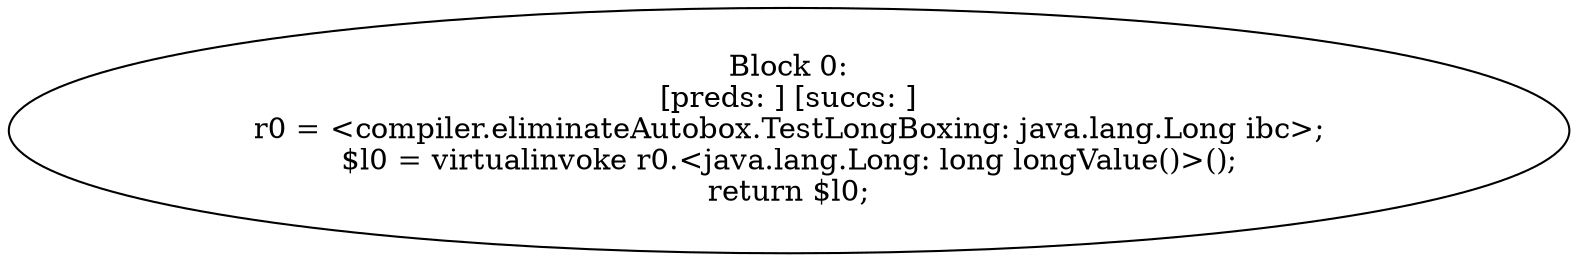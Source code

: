digraph "unitGraph" {
    "Block 0:
[preds: ] [succs: ]
r0 = <compiler.eliminateAutobox.TestLongBoxing: java.lang.Long ibc>;
$l0 = virtualinvoke r0.<java.lang.Long: long longValue()>();
return $l0;
"
}
